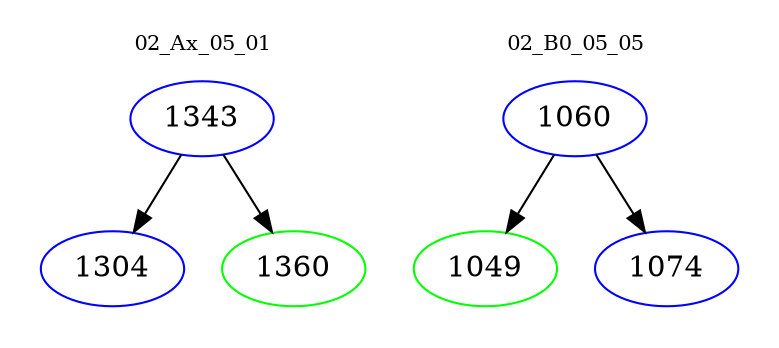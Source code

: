 digraph{
subgraph cluster_0 {
color = white
label = "02_Ax_05_01";
fontsize=10;
T0_1343 [label="1343", color="blue"]
T0_1343 -> T0_1304 [color="black"]
T0_1304 [label="1304", color="blue"]
T0_1343 -> T0_1360 [color="black"]
T0_1360 [label="1360", color="green"]
}
subgraph cluster_1 {
color = white
label = "02_B0_05_05";
fontsize=10;
T1_1060 [label="1060", color="blue"]
T1_1060 -> T1_1049 [color="black"]
T1_1049 [label="1049", color="green"]
T1_1060 -> T1_1074 [color="black"]
T1_1074 [label="1074", color="blue"]
}
}
